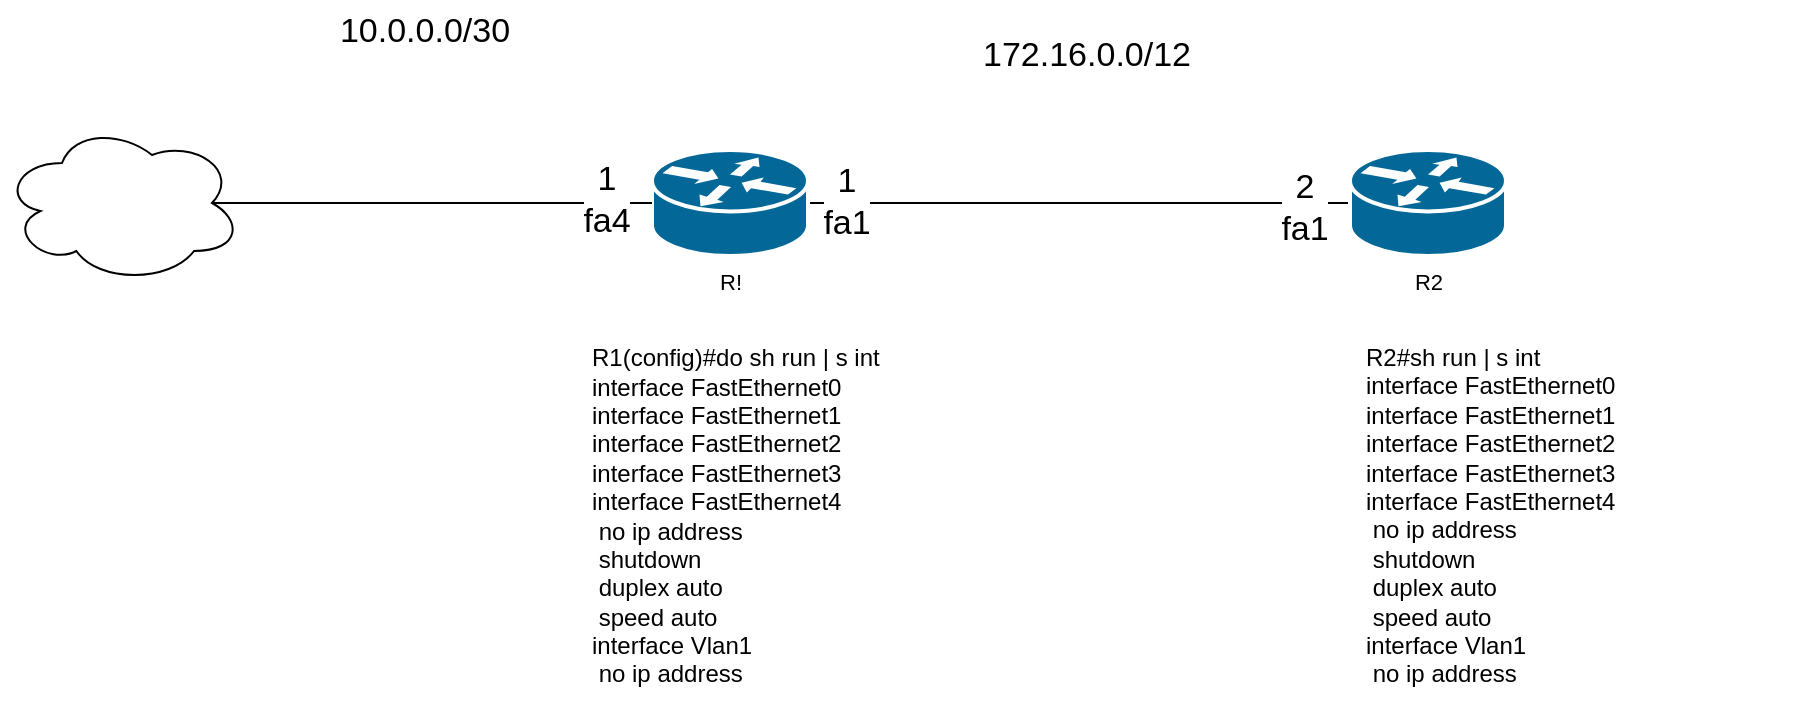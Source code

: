 <mxfile version="21.6.8" type="github">
  <diagram name="ページ1" id="9y8tFtEY1-bgs6qMqCyc">
    <mxGraphModel dx="1434" dy="929" grid="0" gridSize="10" guides="1" tooltips="1" connect="1" arrows="1" fold="1" page="1" pageScale="1" pageWidth="827" pageHeight="1169" math="0" shadow="0">
      <root>
        <mxCell id="0" />
        <mxCell id="1" parent="0" />
        <mxCell id="REjaqSGz3fI3sUqpRn_Y-6" style="edgeStyle=orthogonalEdgeStyle;rounded=0;orthogonalLoop=1;jettySize=auto;html=1;exitX=1;exitY=0.5;exitDx=0;exitDy=0;exitPerimeter=0;entryX=0;entryY=0.5;entryDx=0;entryDy=0;entryPerimeter=0;endArrow=none;endFill=0;" parent="1" source="REjaqSGz3fI3sUqpRn_Y-1" target="REjaqSGz3fI3sUqpRn_Y-2" edge="1">
          <mxGeometry relative="1" as="geometry" />
        </mxCell>
        <mxCell id="REjaqSGz3fI3sUqpRn_Y-10" value="1&lt;br&gt;fa1" style="edgeLabel;html=1;align=center;verticalAlign=middle;resizable=0;points=[];fontSize=17;fontFamily=Helvetica;fontColor=default;" parent="REjaqSGz3fI3sUqpRn_Y-6" vertex="1" connectable="0">
          <mxGeometry x="-0.865" y="1" relative="1" as="geometry">
            <mxPoint as="offset" />
          </mxGeometry>
        </mxCell>
        <mxCell id="REjaqSGz3fI3sUqpRn_Y-11" value="2&lt;br&gt;fa1" style="edgeLabel;html=1;align=center;verticalAlign=middle;resizable=0;points=[];fontSize=17;fontFamily=Helvetica;fontColor=default;" parent="REjaqSGz3fI3sUqpRn_Y-6" vertex="1" connectable="0">
          <mxGeometry x="0.825" y="-2" relative="1" as="geometry">
            <mxPoint as="offset" />
          </mxGeometry>
        </mxCell>
        <mxCell id="REjaqSGz3fI3sUqpRn_Y-1" value="R!" style="shape=mxgraph.cisco.routers.router;sketch=0;html=1;pointerEvents=1;dashed=0;fillColor=#036897;strokeColor=#ffffff;strokeWidth=2;verticalLabelPosition=bottom;verticalAlign=top;align=center;outlineConnect=0;fontFamily=Helvetica;fontSize=11;fontColor=default;" parent="1" vertex="1">
          <mxGeometry x="375" y="98" width="78" height="53" as="geometry" />
        </mxCell>
        <mxCell id="REjaqSGz3fI3sUqpRn_Y-2" value="R2" style="shape=mxgraph.cisco.routers.router;sketch=0;html=1;pointerEvents=1;dashed=0;fillColor=#036897;strokeColor=#ffffff;strokeWidth=2;verticalLabelPosition=bottom;verticalAlign=top;align=center;outlineConnect=0;fontFamily=Helvetica;fontSize=11;fontColor=default;" parent="1" vertex="1">
          <mxGeometry x="724" y="98" width="78" height="53" as="geometry" />
        </mxCell>
        <mxCell id="REjaqSGz3fI3sUqpRn_Y-5" style="edgeStyle=orthogonalEdgeStyle;rounded=0;orthogonalLoop=1;jettySize=auto;html=1;exitX=0.875;exitY=0.5;exitDx=0;exitDy=0;exitPerimeter=0;entryX=0;entryY=0.5;entryDx=0;entryDy=0;entryPerimeter=0;endArrow=none;endFill=0;" parent="1" source="REjaqSGz3fI3sUqpRn_Y-3" target="REjaqSGz3fI3sUqpRn_Y-1" edge="1">
          <mxGeometry relative="1" as="geometry" />
        </mxCell>
        <mxCell id="REjaqSGz3fI3sUqpRn_Y-8" value="1&lt;br&gt;fa4" style="edgeLabel;html=1;align=center;verticalAlign=middle;resizable=0;points=[];fontSize=17;fontFamily=Helvetica;fontColor=default;" parent="REjaqSGz3fI3sUqpRn_Y-5" vertex="1" connectable="0">
          <mxGeometry x="0.793" y="2" relative="1" as="geometry">
            <mxPoint as="offset" />
          </mxGeometry>
        </mxCell>
        <mxCell id="REjaqSGz3fI3sUqpRn_Y-3" value="" style="ellipse;shape=cloud;whiteSpace=wrap;html=1;" parent="1" vertex="1">
          <mxGeometry x="50" y="84.5" width="120" height="80" as="geometry" />
        </mxCell>
        <mxCell id="REjaqSGz3fI3sUqpRn_Y-7" value="10.0.0.0/30" style="text;html=1;align=center;verticalAlign=middle;resizable=0;points=[];autosize=1;strokeColor=none;fillColor=none;fontSize=17;fontFamily=Helvetica;fontColor=default;" parent="1" vertex="1">
          <mxGeometry x="209" y="23" width="103" height="32" as="geometry" />
        </mxCell>
        <mxCell id="REjaqSGz3fI3sUqpRn_Y-9" value="172.16.0.0/12" style="text;html=1;align=center;verticalAlign=middle;resizable=0;points=[];autosize=1;strokeColor=none;fillColor=none;fontSize=17;fontFamily=Helvetica;fontColor=default;" parent="1" vertex="1">
          <mxGeometry x="531" y="35" width="122" height="32" as="geometry" />
        </mxCell>
        <mxCell id="O7GS-yKkRpH60IOD4s4p-1" value="R2#sh run | s int&#xa;interface FastEthernet0&#xa;interface FastEthernet1&#xa;interface FastEthernet2&#xa;interface FastEthernet3&#xa;interface FastEthernet4&#xa; no ip address&#xa; shutdown&#xa; duplex auto&#xa; speed auto&#xa;interface Vlan1&#xa; no ip address" style="text;whiteSpace=wrap;" vertex="1" parent="1">
          <mxGeometry x="730" y="188" width="218" height="195" as="geometry" />
        </mxCell>
        <mxCell id="O7GS-yKkRpH60IOD4s4p-2" value="&lt;div&gt;R1(config)#do sh run | s int&lt;/div&gt;&lt;div&gt;interface FastEthernet0&lt;/div&gt;&lt;div&gt;interface FastEthernet1&lt;/div&gt;&lt;div&gt;interface FastEthernet2&lt;/div&gt;&lt;div&gt;interface FastEthernet3&lt;/div&gt;&lt;div&gt;interface FastEthernet4&lt;/div&gt;&lt;div&gt;&amp;nbsp;no ip address&lt;/div&gt;&lt;div&gt;&amp;nbsp;shutdown&lt;/div&gt;&lt;div&gt;&amp;nbsp;duplex auto&lt;/div&gt;&lt;div&gt;&amp;nbsp;speed auto&lt;/div&gt;&lt;div&gt;interface Vlan1&lt;/div&gt;&lt;div&gt;&amp;nbsp;no ip address&lt;/div&gt;" style="text;html=1;align=left;verticalAlign=middle;resizable=0;points=[];autosize=1;strokeColor=none;fillColor=none;" vertex="1" parent="1">
          <mxGeometry x="343" y="188" width="162" height="185" as="geometry" />
        </mxCell>
      </root>
    </mxGraphModel>
  </diagram>
</mxfile>
